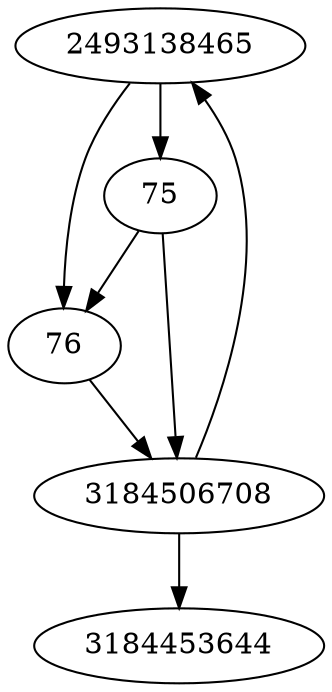 strict digraph  {
2493138465;
75;
76;
3184453644;
3184506708;
2493138465 -> 75;
2493138465 -> 76;
75 -> 76;
75 -> 3184506708;
76 -> 3184506708;
3184506708 -> 2493138465;
3184506708 -> 3184453644;
}
